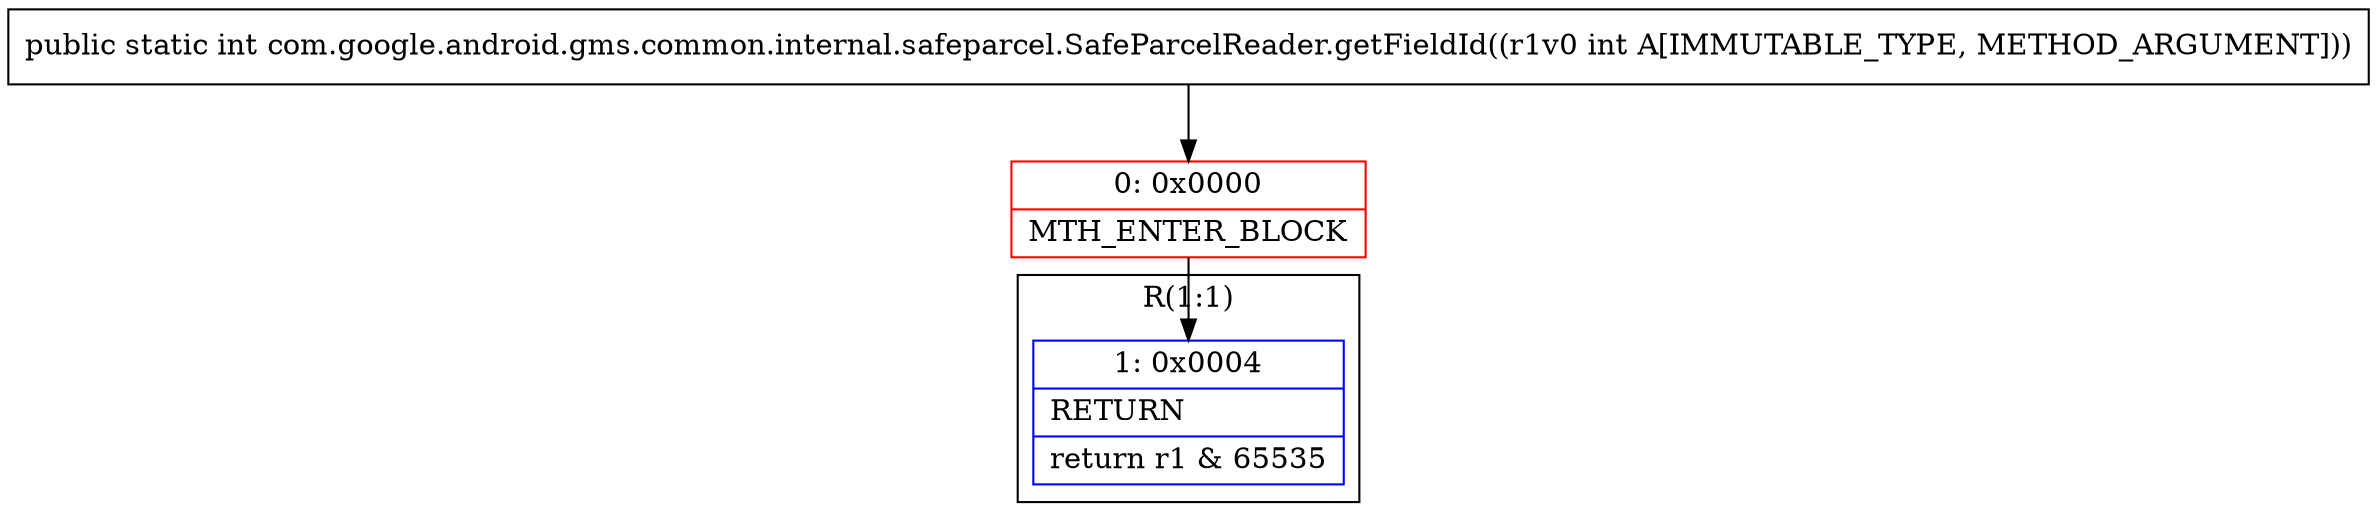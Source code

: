 digraph "CFG forcom.google.android.gms.common.internal.safeparcel.SafeParcelReader.getFieldId(I)I" {
subgraph cluster_Region_100411341 {
label = "R(1:1)";
node [shape=record,color=blue];
Node_1 [shape=record,label="{1\:\ 0x0004|RETURN\l|return r1 & 65535\l}"];
}
Node_0 [shape=record,color=red,label="{0\:\ 0x0000|MTH_ENTER_BLOCK\l}"];
MethodNode[shape=record,label="{public static int com.google.android.gms.common.internal.safeparcel.SafeParcelReader.getFieldId((r1v0 int A[IMMUTABLE_TYPE, METHOD_ARGUMENT])) }"];
MethodNode -> Node_0;
Node_0 -> Node_1;
}

